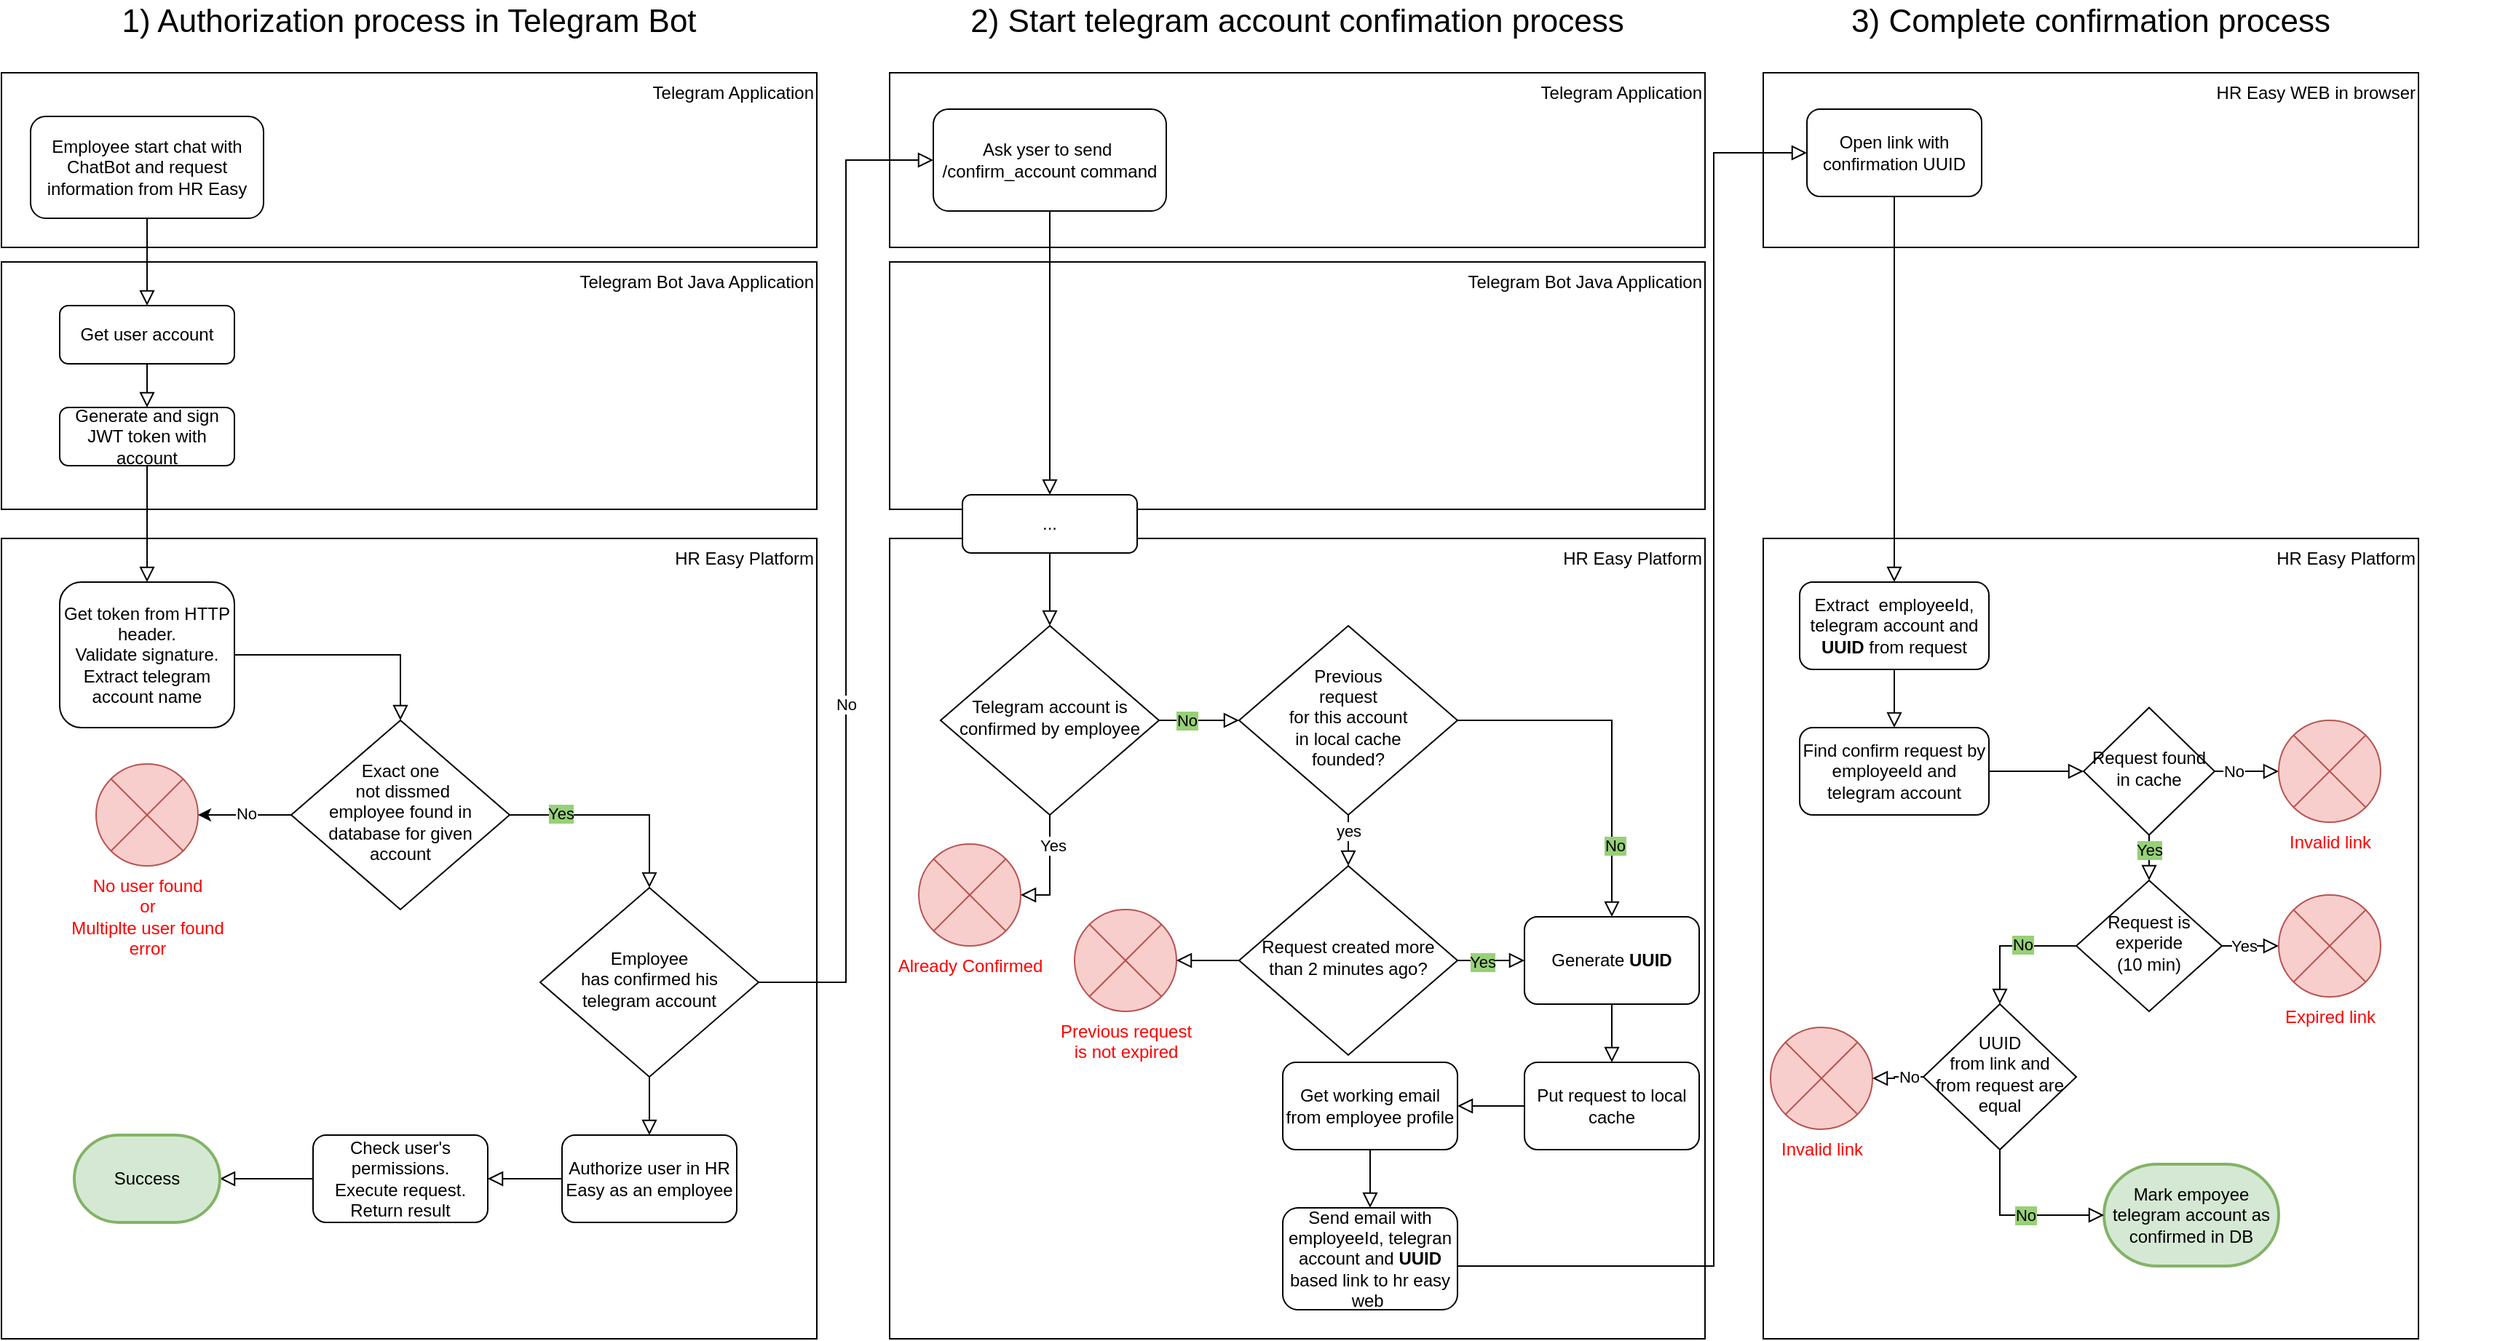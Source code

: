 <mxfile version="24.6.4" type="device">
  <diagram id="C5RBs43oDa-KdzZeNtuy" name="Page-1">
    <mxGraphModel dx="1434" dy="844" grid="1" gridSize="10" guides="1" tooltips="1" connect="1" arrows="1" fold="1" page="1" pageScale="1" pageWidth="827" pageHeight="1169" math="0" shadow="0">
      <root>
        <mxCell id="WIyWlLk6GJQsqaUBKTNV-0" />
        <mxCell id="WIyWlLk6GJQsqaUBKTNV-1" parent="WIyWlLk6GJQsqaUBKTNV-0" />
        <mxCell id="8TzWARxH1gXRL0cS0EjO-98" value="HR Easy Platform" style="rounded=0;whiteSpace=wrap;html=1;align=right;verticalAlign=top;" parent="WIyWlLk6GJQsqaUBKTNV-1" vertex="1">
          <mxGeometry x="1230" y="450" width="450" height="550" as="geometry" />
        </mxCell>
        <mxCell id="8TzWARxH1gXRL0cS0EjO-97" value="HR Easy WEB in browser" style="rounded=0;whiteSpace=wrap;html=1;align=right;verticalAlign=top;" parent="WIyWlLk6GJQsqaUBKTNV-1" vertex="1">
          <mxGeometry x="1230" y="130" width="450" height="120" as="geometry" />
        </mxCell>
        <mxCell id="8TzWARxH1gXRL0cS0EjO-41" value="HR Easy Platform" style="rounded=0;whiteSpace=wrap;html=1;align=right;verticalAlign=top;" parent="WIyWlLk6GJQsqaUBKTNV-1" vertex="1">
          <mxGeometry x="630" y="450" width="560" height="550" as="geometry" />
        </mxCell>
        <mxCell id="8TzWARxH1gXRL0cS0EjO-33" value="Telegram Application" style="rounded=0;whiteSpace=wrap;html=1;align=right;verticalAlign=top;" parent="WIyWlLk6GJQsqaUBKTNV-1" vertex="1">
          <mxGeometry x="630" y="130" width="560" height="120" as="geometry" />
        </mxCell>
        <mxCell id="8TzWARxH1gXRL0cS0EjO-35" value="Telegram Bot Java Application" style="rounded=0;whiteSpace=wrap;html=1;align=right;verticalAlign=top;" parent="WIyWlLk6GJQsqaUBKTNV-1" vertex="1">
          <mxGeometry x="630" y="260" width="560" height="170" as="geometry" />
        </mxCell>
        <mxCell id="8TzWARxH1gXRL0cS0EjO-6" value="HR Easy Platform" style="rounded=0;whiteSpace=wrap;html=1;align=right;verticalAlign=top;" parent="WIyWlLk6GJQsqaUBKTNV-1" vertex="1">
          <mxGeometry x="20" y="450" width="560" height="550" as="geometry" />
        </mxCell>
        <mxCell id="8TzWARxH1gXRL0cS0EjO-2" value="Telegram Bot Java Application" style="rounded=0;whiteSpace=wrap;html=1;align=right;verticalAlign=top;" parent="WIyWlLk6GJQsqaUBKTNV-1" vertex="1">
          <mxGeometry x="20" y="260" width="560" height="170" as="geometry" />
        </mxCell>
        <mxCell id="8TzWARxH1gXRL0cS0EjO-1" value="Telegram Application" style="rounded=0;whiteSpace=wrap;html=1;align=right;verticalAlign=top;" parent="WIyWlLk6GJQsqaUBKTNV-1" vertex="1">
          <mxGeometry x="20" y="130" width="560" height="120" as="geometry" />
        </mxCell>
        <mxCell id="WIyWlLk6GJQsqaUBKTNV-3" value="Employee start chat with ChatBot and request information from HR Easy" style="rounded=1;whiteSpace=wrap;html=1;fontSize=12;glass=0;strokeWidth=1;shadow=0;" parent="WIyWlLk6GJQsqaUBKTNV-1" vertex="1">
          <mxGeometry x="40" y="160" width="160" height="70" as="geometry" />
        </mxCell>
        <mxCell id="8TzWARxH1gXRL0cS0EjO-15" style="edgeStyle=orthogonalEdgeStyle;rounded=0;orthogonalLoop=1;jettySize=auto;html=1;entryX=0.5;entryY=0;entryDx=0;entryDy=0;shadow=0;strokeColor=default;strokeWidth=1;align=center;verticalAlign=middle;fontFamily=Helvetica;fontSize=11;fontColor=default;labelBackgroundColor=none;endArrow=block;endFill=0;endSize=8;" parent="WIyWlLk6GJQsqaUBKTNV-1" source="WIyWlLk6GJQsqaUBKTNV-6" target="8TzWARxH1gXRL0cS0EjO-12" edge="1">
          <mxGeometry relative="1" as="geometry" />
        </mxCell>
        <mxCell id="8TzWARxH1gXRL0cS0EjO-19" value="Yes" style="edgeLabel;html=1;align=center;verticalAlign=middle;resizable=0;points=[];labelBackgroundColor=#97D077;" parent="8TzWARxH1gXRL0cS0EjO-15" vertex="1" connectable="0">
          <mxGeometry x="-0.53" y="1" relative="1" as="geometry">
            <mxPoint as="offset" />
          </mxGeometry>
        </mxCell>
        <mxCell id="WIyWlLk6GJQsqaUBKTNV-6" value="Exact one&lt;br&gt;&amp;nbsp;not dissmed&lt;br&gt;employee found in database for given account" style="rhombus;whiteSpace=wrap;html=1;shadow=0;fontFamily=Helvetica;fontSize=12;align=center;strokeWidth=1;spacing=6;spacingTop=-4;" parent="WIyWlLk6GJQsqaUBKTNV-1" vertex="1">
          <mxGeometry x="219" y="575" width="150" height="130" as="geometry" />
        </mxCell>
        <mxCell id="8TzWARxH1gXRL0cS0EjO-3" value="" style="rounded=0;html=1;jettySize=auto;orthogonalLoop=1;fontSize=11;endArrow=block;endFill=0;endSize=8;strokeWidth=1;shadow=0;labelBackgroundColor=none;edgeStyle=orthogonalEdgeStyle;" parent="WIyWlLk6GJQsqaUBKTNV-1" source="WIyWlLk6GJQsqaUBKTNV-3" target="8TzWARxH1gXRL0cS0EjO-0" edge="1">
          <mxGeometry relative="1" as="geometry">
            <mxPoint x="120" y="230" as="sourcePoint" />
            <mxPoint x="120" y="460" as="targetPoint" />
          </mxGeometry>
        </mxCell>
        <mxCell id="8TzWARxH1gXRL0cS0EjO-0" value="Get user account" style="rounded=1;whiteSpace=wrap;html=1;fontSize=12;glass=0;strokeWidth=1;shadow=0;" parent="WIyWlLk6GJQsqaUBKTNV-1" vertex="1">
          <mxGeometry x="60" y="290" width="120" height="40" as="geometry" />
        </mxCell>
        <mxCell id="8TzWARxH1gXRL0cS0EjO-4" value="Generate and sign JWT token with account" style="rounded=1;whiteSpace=wrap;html=1;fontSize=12;glass=0;strokeWidth=1;shadow=0;" parent="WIyWlLk6GJQsqaUBKTNV-1" vertex="1">
          <mxGeometry x="60" y="360" width="120" height="40" as="geometry" />
        </mxCell>
        <mxCell id="8TzWARxH1gXRL0cS0EjO-5" value="" style="rounded=0;html=1;jettySize=auto;orthogonalLoop=1;fontSize=11;endArrow=block;endFill=0;endSize=8;strokeWidth=1;shadow=0;labelBackgroundColor=none;edgeStyle=orthogonalEdgeStyle;entryX=0.5;entryY=0;entryDx=0;entryDy=0;" parent="WIyWlLk6GJQsqaUBKTNV-1" source="8TzWARxH1gXRL0cS0EjO-0" target="8TzWARxH1gXRL0cS0EjO-4" edge="1">
          <mxGeometry relative="1" as="geometry" />
        </mxCell>
        <mxCell id="8TzWARxH1gXRL0cS0EjO-7" value="" style="rounded=0;html=1;jettySize=auto;orthogonalLoop=1;fontSize=11;endArrow=block;endFill=0;endSize=8;strokeWidth=1;shadow=0;labelBackgroundColor=none;edgeStyle=orthogonalEdgeStyle;exitX=0.5;exitY=1;exitDx=0;exitDy=0;" parent="WIyWlLk6GJQsqaUBKTNV-1" source="8TzWARxH1gXRL0cS0EjO-4" target="WIyWlLk6GJQsqaUBKTNV-7" edge="1">
          <mxGeometry relative="1" as="geometry">
            <mxPoint x="120" y="400" as="sourcePoint" />
            <mxPoint x="120" y="800" as="targetPoint" />
          </mxGeometry>
        </mxCell>
        <mxCell id="8TzWARxH1gXRL0cS0EjO-8" style="edgeStyle=orthogonalEdgeStyle;rounded=0;orthogonalLoop=1;jettySize=auto;html=1;entryX=0.5;entryY=0;entryDx=0;entryDy=0;shadow=0;strokeColor=default;strokeWidth=1;align=center;verticalAlign=middle;fontFamily=Helvetica;fontSize=11;fontColor=default;labelBackgroundColor=none;endArrow=block;endFill=0;endSize=8;" parent="WIyWlLk6GJQsqaUBKTNV-1" source="WIyWlLk6GJQsqaUBKTNV-7" target="WIyWlLk6GJQsqaUBKTNV-6" edge="1">
          <mxGeometry relative="1" as="geometry" />
        </mxCell>
        <mxCell id="WIyWlLk6GJQsqaUBKTNV-7" value="Get token from HTTP header.&lt;br&gt;Validate signature.&lt;br&gt;Extract telegram account name" style="rounded=1;whiteSpace=wrap;html=1;fontSize=12;glass=0;strokeWidth=1;shadow=0;" parent="WIyWlLk6GJQsqaUBKTNV-1" vertex="1">
          <mxGeometry x="60" y="480" width="120" height="100" as="geometry" />
        </mxCell>
        <mxCell id="8TzWARxH1gXRL0cS0EjO-10" value="No user found&lt;br&gt;or&lt;br&gt;Multiplte user found&lt;br&gt;error" style="verticalLabelPosition=bottom;verticalAlign=top;html=1;shape=mxgraph.flowchart.or;fillColor=#f8cecc;strokeColor=#b85450;fontColor=#FF0000;" parent="WIyWlLk6GJQsqaUBKTNV-1" vertex="1">
          <mxGeometry x="85" y="605" width="70" height="70" as="geometry" />
        </mxCell>
        <mxCell id="8TzWARxH1gXRL0cS0EjO-26" style="edgeStyle=orthogonalEdgeStyle;rounded=0;orthogonalLoop=1;jettySize=auto;html=1;shadow=0;strokeColor=default;strokeWidth=1;align=center;verticalAlign=middle;fontFamily=Helvetica;fontSize=11;fontColor=default;labelBackgroundColor=none;endArrow=block;endFill=0;endSize=8;" parent="WIyWlLk6GJQsqaUBKTNV-1" source="8TzWARxH1gXRL0cS0EjO-12" target="8TzWARxH1gXRL0cS0EjO-25" edge="1">
          <mxGeometry relative="1" as="geometry" />
        </mxCell>
        <mxCell id="8TzWARxH1gXRL0cS0EjO-12" value="Employee &lt;br&gt;has confirmed his telegram account" style="rhombus;whiteSpace=wrap;html=1;shadow=0;fontFamily=Helvetica;fontSize=12;align=center;strokeWidth=1;spacing=6;spacingTop=-4;" parent="WIyWlLk6GJQsqaUBKTNV-1" vertex="1">
          <mxGeometry x="390" y="690" width="150" height="130" as="geometry" />
        </mxCell>
        <mxCell id="8TzWARxH1gXRL0cS0EjO-18" style="edgeStyle=orthogonalEdgeStyle;rounded=0;orthogonalLoop=1;jettySize=auto;html=1;shadow=0;strokeColor=default;strokeWidth=1;align=center;verticalAlign=middle;fontFamily=Helvetica;fontSize=11;fontColor=default;labelBackgroundColor=none;endArrow=block;endFill=0;endSize=8;entryX=0;entryY=0.5;entryDx=0;entryDy=0;" parent="WIyWlLk6GJQsqaUBKTNV-1" source="8TzWARxH1gXRL0cS0EjO-12" target="8TzWARxH1gXRL0cS0EjO-34" edge="1">
          <mxGeometry relative="1" as="geometry">
            <mxPoint x="690" y="520" as="targetPoint" />
          </mxGeometry>
        </mxCell>
        <mxCell id="8TzWARxH1gXRL0cS0EjO-24" value="No" style="edgeLabel;html=1;align=center;verticalAlign=middle;resizable=0;points=[];" parent="8TzWARxH1gXRL0cS0EjO-18" vertex="1" connectable="0">
          <mxGeometry x="-0.267" relative="1" as="geometry">
            <mxPoint as="offset" />
          </mxGeometry>
        </mxCell>
        <mxCell id="8TzWARxH1gXRL0cS0EjO-22" style="edgeStyle=orthogonalEdgeStyle;rounded=0;orthogonalLoop=1;jettySize=auto;html=1;entryX=1;entryY=0.5;entryDx=0;entryDy=0;entryPerimeter=0;" parent="WIyWlLk6GJQsqaUBKTNV-1" source="WIyWlLk6GJQsqaUBKTNV-6" target="8TzWARxH1gXRL0cS0EjO-10" edge="1">
          <mxGeometry relative="1" as="geometry" />
        </mxCell>
        <mxCell id="8TzWARxH1gXRL0cS0EjO-23" value="No" style="edgeLabel;html=1;align=center;verticalAlign=middle;resizable=0;points=[];" parent="8TzWARxH1gXRL0cS0EjO-22" vertex="1" connectable="0">
          <mxGeometry x="-0.009" y="-1" relative="1" as="geometry">
            <mxPoint as="offset" />
          </mxGeometry>
        </mxCell>
        <mxCell id="8TzWARxH1gXRL0cS0EjO-28" style="edgeStyle=orthogonalEdgeStyle;rounded=0;orthogonalLoop=1;jettySize=auto;html=1;entryX=1;entryY=0.5;entryDx=0;entryDy=0;shadow=0;strokeColor=default;strokeWidth=1;align=center;verticalAlign=middle;fontFamily=Helvetica;fontSize=11;fontColor=default;labelBackgroundColor=none;endArrow=block;endFill=0;endSize=8;" parent="WIyWlLk6GJQsqaUBKTNV-1" source="8TzWARxH1gXRL0cS0EjO-25" target="8TzWARxH1gXRL0cS0EjO-27" edge="1">
          <mxGeometry relative="1" as="geometry" />
        </mxCell>
        <mxCell id="8TzWARxH1gXRL0cS0EjO-25" value="Authorize user in HR Easy as an employee" style="rounded=1;whiteSpace=wrap;html=1;" parent="WIyWlLk6GJQsqaUBKTNV-1" vertex="1">
          <mxGeometry x="405" y="860" width="120" height="60" as="geometry" />
        </mxCell>
        <mxCell id="8TzWARxH1gXRL0cS0EjO-30" style="edgeStyle=orthogonalEdgeStyle;rounded=0;orthogonalLoop=1;jettySize=auto;html=1;shadow=0;strokeColor=default;strokeWidth=1;align=center;verticalAlign=middle;fontFamily=Helvetica;fontSize=11;fontColor=default;labelBackgroundColor=none;endArrow=block;endFill=0;endSize=8;" parent="WIyWlLk6GJQsqaUBKTNV-1" source="8TzWARxH1gXRL0cS0EjO-27" target="8TzWARxH1gXRL0cS0EjO-29" edge="1">
          <mxGeometry relative="1" as="geometry" />
        </mxCell>
        <mxCell id="8TzWARxH1gXRL0cS0EjO-27" value="Check user&#39;s permissions.&lt;br&gt;Execute request.&lt;br&gt;Return result" style="rounded=1;whiteSpace=wrap;html=1;" parent="WIyWlLk6GJQsqaUBKTNV-1" vertex="1">
          <mxGeometry x="234" y="860" width="120" height="60" as="geometry" />
        </mxCell>
        <mxCell id="8TzWARxH1gXRL0cS0EjO-29" value="Success" style="strokeWidth=2;html=1;shape=mxgraph.flowchart.terminator;whiteSpace=wrap;fillColor=#d5e8d4;strokeColor=#82b366;" parent="WIyWlLk6GJQsqaUBKTNV-1" vertex="1">
          <mxGeometry x="70" y="860" width="100" height="60" as="geometry" />
        </mxCell>
        <mxCell id="8TzWARxH1gXRL0cS0EjO-31" value="1) Authorization process in Telegram Bot" style="text;html=1;align=center;verticalAlign=middle;whiteSpace=wrap;rounded=0;fontStyle=0;fontSize=22;" parent="WIyWlLk6GJQsqaUBKTNV-1" vertex="1">
          <mxGeometry x="20" y="80" width="560" height="30" as="geometry" />
        </mxCell>
        <mxCell id="8TzWARxH1gXRL0cS0EjO-32" value="2) Start telegram account confimation process" style="text;html=1;align=center;verticalAlign=middle;whiteSpace=wrap;rounded=0;fontStyle=0;fontSize=22;" parent="WIyWlLk6GJQsqaUBKTNV-1" vertex="1">
          <mxGeometry x="630" y="80" width="560" height="30" as="geometry" />
        </mxCell>
        <mxCell id="8TzWARxH1gXRL0cS0EjO-39" style="edgeStyle=orthogonalEdgeStyle;rounded=0;orthogonalLoop=1;jettySize=auto;html=1;shadow=0;strokeColor=default;strokeWidth=1;align=center;verticalAlign=middle;fontFamily=Helvetica;fontSize=11;fontColor=default;labelBackgroundColor=none;endArrow=block;endFill=0;endSize=8;" parent="WIyWlLk6GJQsqaUBKTNV-1" source="8TzWARxH1gXRL0cS0EjO-34" target="8TzWARxH1gXRL0cS0EjO-67" edge="1">
          <mxGeometry relative="1" as="geometry">
            <mxPoint x="740" y="280" as="targetPoint" />
          </mxGeometry>
        </mxCell>
        <mxCell id="8TzWARxH1gXRL0cS0EjO-34" value="Ask yser to send&amp;nbsp;&lt;br&gt;/confirm_account command" style="rounded=1;whiteSpace=wrap;html=1;fontSize=12;glass=0;strokeWidth=1;shadow=0;" parent="WIyWlLk6GJQsqaUBKTNV-1" vertex="1">
          <mxGeometry x="660" y="155" width="160" height="70" as="geometry" />
        </mxCell>
        <mxCell id="8TzWARxH1gXRL0cS0EjO-55" style="edgeStyle=orthogonalEdgeStyle;rounded=0;orthogonalLoop=1;jettySize=auto;html=1;shadow=0;strokeColor=default;strokeWidth=1;align=center;verticalAlign=middle;fontFamily=Helvetica;fontSize=11;fontColor=default;labelBackgroundColor=none;endArrow=block;endFill=0;endSize=8;" parent="WIyWlLk6GJQsqaUBKTNV-1" source="8TzWARxH1gXRL0cS0EjO-56" edge="1">
          <mxGeometry relative="1" as="geometry">
            <mxPoint x="870" y="575" as="targetPoint" />
          </mxGeometry>
        </mxCell>
        <mxCell id="8TzWARxH1gXRL0cS0EjO-65" value="No" style="edgeLabel;html=1;align=center;verticalAlign=middle;resizable=0;points=[];labelBackgroundColor=#97D077;" parent="8TzWARxH1gXRL0cS0EjO-55" vertex="1" connectable="0">
          <mxGeometry x="-0.314" relative="1" as="geometry">
            <mxPoint as="offset" />
          </mxGeometry>
        </mxCell>
        <mxCell id="8TzWARxH1gXRL0cS0EjO-56" value="Telegram account is confirmed by employee" style="rhombus;whiteSpace=wrap;html=1;shadow=0;fontFamily=Helvetica;fontSize=12;align=center;strokeWidth=1;spacing=6;spacingTop=-4;" parent="WIyWlLk6GJQsqaUBKTNV-1" vertex="1">
          <mxGeometry x="665" y="510" width="150" height="130" as="geometry" />
        </mxCell>
        <mxCell id="8TzWARxH1gXRL0cS0EjO-92" style="edgeStyle=orthogonalEdgeStyle;shape=connector;rounded=0;orthogonalLoop=1;jettySize=auto;html=1;entryX=0.5;entryY=0;entryDx=0;entryDy=0;shadow=0;strokeColor=default;strokeWidth=1;align=center;verticalAlign=middle;fontFamily=Helvetica;fontSize=11;fontColor=default;labelBackgroundColor=none;endArrow=block;endFill=0;endSize=8;" parent="WIyWlLk6GJQsqaUBKTNV-1" source="8TzWARxH1gXRL0cS0EjO-62" target="8TzWARxH1gXRL0cS0EjO-91" edge="1">
          <mxGeometry relative="1" as="geometry" />
        </mxCell>
        <mxCell id="8TzWARxH1gXRL0cS0EjO-62" value="Generate &lt;b&gt;UUID&lt;/b&gt;" style="rounded=1;whiteSpace=wrap;html=1;" parent="WIyWlLk6GJQsqaUBKTNV-1" vertex="1">
          <mxGeometry x="1066" y="710" width="120" height="60" as="geometry" />
        </mxCell>
        <mxCell id="8TzWARxH1gXRL0cS0EjO-68" style="edgeStyle=orthogonalEdgeStyle;rounded=0;orthogonalLoop=1;jettySize=auto;html=1;shadow=0;strokeColor=default;strokeWidth=1;align=center;verticalAlign=middle;fontFamily=Helvetica;fontSize=11;fontColor=default;labelBackgroundColor=none;endArrow=block;endFill=0;endSize=8;" parent="WIyWlLk6GJQsqaUBKTNV-1" source="8TzWARxH1gXRL0cS0EjO-67" target="8TzWARxH1gXRL0cS0EjO-56" edge="1">
          <mxGeometry relative="1" as="geometry" />
        </mxCell>
        <mxCell id="8TzWARxH1gXRL0cS0EjO-67" value="..." style="rounded=1;whiteSpace=wrap;html=1;fontSize=12;glass=0;strokeWidth=1;shadow=0;" parent="WIyWlLk6GJQsqaUBKTNV-1" vertex="1">
          <mxGeometry x="680" y="420" width="120" height="40" as="geometry" />
        </mxCell>
        <mxCell id="8TzWARxH1gXRL0cS0EjO-70" value="Already Confirmed" style="verticalLabelPosition=bottom;verticalAlign=top;html=1;shape=mxgraph.flowchart.or;fillColor=#f8cecc;strokeColor=#b85450;fontColor=#FF0000;" parent="WIyWlLk6GJQsqaUBKTNV-1" vertex="1">
          <mxGeometry x="650" y="660" width="70" height="70" as="geometry" />
        </mxCell>
        <mxCell id="8TzWARxH1gXRL0cS0EjO-71" style="edgeStyle=orthogonalEdgeStyle;rounded=0;orthogonalLoop=1;jettySize=auto;html=1;entryX=1;entryY=0.5;entryDx=0;entryDy=0;entryPerimeter=0;shadow=0;strokeColor=default;strokeWidth=1;align=center;verticalAlign=middle;fontFamily=Helvetica;fontSize=11;fontColor=default;labelBackgroundColor=none;endArrow=block;endFill=0;endSize=8;" parent="WIyWlLk6GJQsqaUBKTNV-1" source="8TzWARxH1gXRL0cS0EjO-56" target="8TzWARxH1gXRL0cS0EjO-70" edge="1">
          <mxGeometry relative="1" as="geometry" />
        </mxCell>
        <mxCell id="8TzWARxH1gXRL0cS0EjO-72" value="Yes" style="edgeLabel;html=1;align=center;verticalAlign=middle;resizable=0;points=[];rounded=0;shadow=0;strokeColor=default;strokeWidth=1;fontFamily=Helvetica;fontSize=11;fontColor=default;labelBackgroundColor=default;" parent="8TzWARxH1gXRL0cS0EjO-71" vertex="1" connectable="0">
          <mxGeometry x="-0.458" y="2" relative="1" as="geometry">
            <mxPoint as="offset" />
          </mxGeometry>
        </mxCell>
        <mxCell id="8TzWARxH1gXRL0cS0EjO-78" style="edgeStyle=orthogonalEdgeStyle;rounded=0;orthogonalLoop=1;jettySize=auto;html=1;entryX=0.5;entryY=0;entryDx=0;entryDy=0;shadow=0;strokeColor=default;strokeWidth=1;align=center;verticalAlign=middle;fontFamily=Helvetica;fontSize=11;fontColor=default;labelBackgroundColor=none;endArrow=block;endFill=0;endSize=8;" parent="WIyWlLk6GJQsqaUBKTNV-1" source="8TzWARxH1gXRL0cS0EjO-74" target="8TzWARxH1gXRL0cS0EjO-77" edge="1">
          <mxGeometry relative="1" as="geometry" />
        </mxCell>
        <mxCell id="8TzWARxH1gXRL0cS0EjO-82" value="yes" style="edgeLabel;html=1;align=center;verticalAlign=middle;resizable=0;points=[];fontFamily=Helvetica;fontSize=11;fontColor=default;labelBackgroundColor=default;" parent="8TzWARxH1gXRL0cS0EjO-78" vertex="1" connectable="0">
          <mxGeometry x="-0.226" y="2" relative="1" as="geometry">
            <mxPoint x="-2" y="-7" as="offset" />
          </mxGeometry>
        </mxCell>
        <mxCell id="8TzWARxH1gXRL0cS0EjO-83" style="edgeStyle=orthogonalEdgeStyle;shape=connector;rounded=0;orthogonalLoop=1;jettySize=auto;html=1;shadow=0;strokeColor=default;strokeWidth=1;align=center;verticalAlign=middle;fontFamily=Helvetica;fontSize=11;fontColor=default;labelBackgroundColor=none;endArrow=block;endFill=0;endSize=8;" parent="WIyWlLk6GJQsqaUBKTNV-1" source="8TzWARxH1gXRL0cS0EjO-74" target="8TzWARxH1gXRL0cS0EjO-62" edge="1">
          <mxGeometry relative="1" as="geometry" />
        </mxCell>
        <mxCell id="8TzWARxH1gXRL0cS0EjO-84" value="No" style="edgeLabel;html=1;align=center;verticalAlign=middle;resizable=0;points=[];fontFamily=Helvetica;fontSize=11;fontColor=default;labelBackgroundColor=#97D077;" parent="8TzWARxH1gXRL0cS0EjO-83" vertex="1" connectable="0">
          <mxGeometry x="0.595" y="2" relative="1" as="geometry">
            <mxPoint as="offset" />
          </mxGeometry>
        </mxCell>
        <mxCell id="8TzWARxH1gXRL0cS0EjO-74" value="Previous &lt;br&gt;request &lt;br&gt;for this account&lt;br&gt;in local cache &lt;br&gt;founded?" style="rhombus;whiteSpace=wrap;html=1;shadow=0;fontFamily=Helvetica;fontSize=12;align=center;strokeWidth=1;spacing=6;spacingTop=-4;" parent="WIyWlLk6GJQsqaUBKTNV-1" vertex="1">
          <mxGeometry x="870" y="510" width="150" height="130" as="geometry" />
        </mxCell>
        <mxCell id="8TzWARxH1gXRL0cS0EjO-85" style="edgeStyle=orthogonalEdgeStyle;shape=connector;rounded=0;orthogonalLoop=1;jettySize=auto;html=1;entryX=0;entryY=0.5;entryDx=0;entryDy=0;shadow=0;strokeColor=default;strokeWidth=1;align=center;verticalAlign=middle;fontFamily=Helvetica;fontSize=11;fontColor=default;labelBackgroundColor=none;endArrow=block;endFill=0;endSize=8;" parent="WIyWlLk6GJQsqaUBKTNV-1" source="8TzWARxH1gXRL0cS0EjO-77" target="8TzWARxH1gXRL0cS0EjO-62" edge="1">
          <mxGeometry relative="1" as="geometry" />
        </mxCell>
        <mxCell id="8TzWARxH1gXRL0cS0EjO-87" value="Yes" style="edgeLabel;html=1;align=center;verticalAlign=middle;resizable=0;points=[];fontFamily=Helvetica;fontSize=11;fontColor=default;labelBackgroundColor=#97D077;" parent="8TzWARxH1gXRL0cS0EjO-85" vertex="1" connectable="0">
          <mxGeometry x="-0.269" y="-1" relative="1" as="geometry">
            <mxPoint as="offset" />
          </mxGeometry>
        </mxCell>
        <mxCell id="8TzWARxH1gXRL0cS0EjO-77" value="Request created more than 2 minutes ago?" style="rhombus;whiteSpace=wrap;html=1;shadow=0;fontFamily=Helvetica;fontSize=12;align=center;strokeWidth=1;spacing=6;spacingTop=-4;" parent="WIyWlLk6GJQsqaUBKTNV-1" vertex="1">
          <mxGeometry x="870" y="675" width="150" height="130" as="geometry" />
        </mxCell>
        <mxCell id="8TzWARxH1gXRL0cS0EjO-80" value="Previous request &lt;br&gt;is not expired" style="verticalLabelPosition=bottom;verticalAlign=top;html=1;shape=mxgraph.flowchart.or;fillColor=#f8cecc;strokeColor=#b85450;fontColor=#FF0000;" parent="WIyWlLk6GJQsqaUBKTNV-1" vertex="1">
          <mxGeometry x="757" y="705" width="70" height="70" as="geometry" />
        </mxCell>
        <mxCell id="8TzWARxH1gXRL0cS0EjO-81" style="edgeStyle=orthogonalEdgeStyle;shape=connector;rounded=0;orthogonalLoop=1;jettySize=auto;html=1;entryX=1;entryY=0.5;entryDx=0;entryDy=0;entryPerimeter=0;shadow=0;strokeColor=default;strokeWidth=1;align=center;verticalAlign=middle;fontFamily=Helvetica;fontSize=11;fontColor=default;labelBackgroundColor=none;endArrow=block;endFill=0;endSize=8;" parent="WIyWlLk6GJQsqaUBKTNV-1" source="8TzWARxH1gXRL0cS0EjO-77" target="8TzWARxH1gXRL0cS0EjO-80" edge="1">
          <mxGeometry relative="1" as="geometry" />
        </mxCell>
        <mxCell id="8TzWARxH1gXRL0cS0EjO-94" style="edgeStyle=orthogonalEdgeStyle;shape=connector;rounded=0;orthogonalLoop=1;jettySize=auto;html=1;shadow=0;strokeColor=default;strokeWidth=1;align=center;verticalAlign=middle;fontFamily=Helvetica;fontSize=11;fontColor=default;labelBackgroundColor=none;endArrow=block;endFill=0;endSize=8;" parent="WIyWlLk6GJQsqaUBKTNV-1" source="8TzWARxH1gXRL0cS0EjO-91" target="8TzWARxH1gXRL0cS0EjO-93" edge="1">
          <mxGeometry relative="1" as="geometry" />
        </mxCell>
        <mxCell id="8TzWARxH1gXRL0cS0EjO-91" value="Put request to local cache" style="rounded=1;whiteSpace=wrap;html=1;" parent="WIyWlLk6GJQsqaUBKTNV-1" vertex="1">
          <mxGeometry x="1066" y="810" width="120" height="60" as="geometry" />
        </mxCell>
        <mxCell id="8TzWARxH1gXRL0cS0EjO-96" style="edgeStyle=orthogonalEdgeStyle;shape=connector;rounded=0;orthogonalLoop=1;jettySize=auto;html=1;shadow=0;strokeColor=default;strokeWidth=1;align=center;verticalAlign=middle;fontFamily=Helvetica;fontSize=11;fontColor=default;labelBackgroundColor=none;endArrow=block;endFill=0;endSize=8;" parent="WIyWlLk6GJQsqaUBKTNV-1" source="8TzWARxH1gXRL0cS0EjO-93" target="8TzWARxH1gXRL0cS0EjO-95" edge="1">
          <mxGeometry relative="1" as="geometry" />
        </mxCell>
        <mxCell id="8TzWARxH1gXRL0cS0EjO-93" value="Get working email from employee profile" style="rounded=1;whiteSpace=wrap;html=1;" parent="WIyWlLk6GJQsqaUBKTNV-1" vertex="1">
          <mxGeometry x="900" y="810" width="120" height="60" as="geometry" />
        </mxCell>
        <mxCell id="8TzWARxH1gXRL0cS0EjO-100" style="edgeStyle=orthogonalEdgeStyle;shape=connector;rounded=0;orthogonalLoop=1;jettySize=auto;html=1;entryX=0;entryY=0.5;entryDx=0;entryDy=0;shadow=0;strokeColor=default;strokeWidth=1;align=center;verticalAlign=middle;fontFamily=Helvetica;fontSize=11;fontColor=default;labelBackgroundColor=none;endArrow=block;endFill=0;endSize=8;" parent="WIyWlLk6GJQsqaUBKTNV-1" source="8TzWARxH1gXRL0cS0EjO-95" target="8TzWARxH1gXRL0cS0EjO-99" edge="1">
          <mxGeometry relative="1" as="geometry">
            <Array as="points">
              <mxPoint x="1196" y="950" />
              <mxPoint x="1196" y="185" />
            </Array>
          </mxGeometry>
        </mxCell>
        <mxCell id="8TzWARxH1gXRL0cS0EjO-95" value="Send email with employeeId, telegran account and &lt;b&gt;UUID &lt;/b&gt;based link to hr easy web&amp;nbsp;" style="rounded=1;whiteSpace=wrap;html=1;" parent="WIyWlLk6GJQsqaUBKTNV-1" vertex="1">
          <mxGeometry x="900" y="910" width="120" height="70" as="geometry" />
        </mxCell>
        <mxCell id="8TzWARxH1gXRL0cS0EjO-104" style="edgeStyle=orthogonalEdgeStyle;shape=connector;rounded=0;orthogonalLoop=1;jettySize=auto;html=1;shadow=0;strokeColor=default;strokeWidth=1;align=center;verticalAlign=middle;fontFamily=Helvetica;fontSize=11;fontColor=default;labelBackgroundColor=none;endArrow=block;endFill=0;endSize=8;" parent="WIyWlLk6GJQsqaUBKTNV-1" source="8TzWARxH1gXRL0cS0EjO-99" target="8TzWARxH1gXRL0cS0EjO-101" edge="1">
          <mxGeometry relative="1" as="geometry" />
        </mxCell>
        <mxCell id="8TzWARxH1gXRL0cS0EjO-99" value="Open link with confirmation UUID" style="rounded=1;whiteSpace=wrap;html=1;" parent="WIyWlLk6GJQsqaUBKTNV-1" vertex="1">
          <mxGeometry x="1260" y="155" width="120" height="60" as="geometry" />
        </mxCell>
        <mxCell id="8TzWARxH1gXRL0cS0EjO-106" style="edgeStyle=orthogonalEdgeStyle;shape=connector;rounded=0;orthogonalLoop=1;jettySize=auto;html=1;shadow=0;strokeColor=default;strokeWidth=1;align=center;verticalAlign=middle;fontFamily=Helvetica;fontSize=11;fontColor=default;labelBackgroundColor=none;endArrow=block;endFill=0;endSize=8;" parent="WIyWlLk6GJQsqaUBKTNV-1" source="8TzWARxH1gXRL0cS0EjO-101" target="8TzWARxH1gXRL0cS0EjO-103" edge="1">
          <mxGeometry relative="1" as="geometry" />
        </mxCell>
        <mxCell id="8TzWARxH1gXRL0cS0EjO-101" value="Extract&amp;nbsp; employeeId, telegram account and &lt;b&gt;UUID&lt;/b&gt; from request" style="rounded=1;whiteSpace=wrap;html=1;fontSize=12;glass=0;strokeWidth=1;shadow=0;" parent="WIyWlLk6GJQsqaUBKTNV-1" vertex="1">
          <mxGeometry x="1255" y="480" width="130" height="60" as="geometry" />
        </mxCell>
        <mxCell id="8TzWARxH1gXRL0cS0EjO-109" style="edgeStyle=orthogonalEdgeStyle;shape=connector;rounded=0;orthogonalLoop=1;jettySize=auto;html=1;entryX=0;entryY=0.5;entryDx=0;entryDy=0;shadow=0;strokeColor=default;strokeWidth=1;align=center;verticalAlign=middle;fontFamily=Helvetica;fontSize=11;fontColor=default;labelBackgroundColor=none;endArrow=block;endFill=0;endSize=8;" parent="WIyWlLk6GJQsqaUBKTNV-1" source="8TzWARxH1gXRL0cS0EjO-103" target="8TzWARxH1gXRL0cS0EjO-108" edge="1">
          <mxGeometry relative="1" as="geometry" />
        </mxCell>
        <mxCell id="8TzWARxH1gXRL0cS0EjO-103" value="Find confirm request by employeeId and telegram account" style="rounded=1;whiteSpace=wrap;html=1;fontSize=12;glass=0;strokeWidth=1;shadow=0;" parent="WIyWlLk6GJQsqaUBKTNV-1" vertex="1">
          <mxGeometry x="1255" y="580" width="130" height="60" as="geometry" />
        </mxCell>
        <mxCell id="8TzWARxH1gXRL0cS0EjO-107" value="3) Complete confirmation process" style="text;html=1;align=center;verticalAlign=middle;whiteSpace=wrap;rounded=0;fontStyle=0;fontSize=22;" parent="WIyWlLk6GJQsqaUBKTNV-1" vertex="1">
          <mxGeometry x="1175" y="80" width="560" height="30" as="geometry" />
        </mxCell>
        <mxCell id="8TzWARxH1gXRL0cS0EjO-114" style="edgeStyle=orthogonalEdgeStyle;shape=connector;rounded=0;orthogonalLoop=1;jettySize=auto;html=1;shadow=0;strokeColor=default;strokeWidth=1;align=center;verticalAlign=middle;fontFamily=Helvetica;fontSize=11;fontColor=default;labelBackgroundColor=none;endArrow=block;endFill=0;endSize=8;" parent="WIyWlLk6GJQsqaUBKTNV-1" source="8TzWARxH1gXRL0cS0EjO-108" target="8TzWARxH1gXRL0cS0EjO-110" edge="1">
          <mxGeometry relative="1" as="geometry" />
        </mxCell>
        <mxCell id="8TzWARxH1gXRL0cS0EjO-115" value="No" style="edgeLabel;html=1;align=center;verticalAlign=middle;resizable=0;points=[];fontFamily=Helvetica;fontSize=11;fontColor=default;labelBackgroundColor=default;" parent="8TzWARxH1gXRL0cS0EjO-114" vertex="1" connectable="0">
          <mxGeometry x="0.142" y="2" relative="1" as="geometry">
            <mxPoint x="-12" y="2" as="offset" />
          </mxGeometry>
        </mxCell>
        <mxCell id="8TzWARxH1gXRL0cS0EjO-117" style="edgeStyle=orthogonalEdgeStyle;shape=connector;rounded=0;orthogonalLoop=1;jettySize=auto;html=1;entryX=0.5;entryY=0;entryDx=0;entryDy=0;shadow=0;strokeColor=default;strokeWidth=1;align=center;verticalAlign=middle;fontFamily=Helvetica;fontSize=11;fontColor=default;labelBackgroundColor=none;endArrow=block;endFill=0;endSize=8;" parent="WIyWlLk6GJQsqaUBKTNV-1" source="8TzWARxH1gXRL0cS0EjO-108" target="8TzWARxH1gXRL0cS0EjO-116" edge="1">
          <mxGeometry relative="1" as="geometry" />
        </mxCell>
        <mxCell id="8TzWARxH1gXRL0cS0EjO-118" value="Yes" style="edgeLabel;html=1;align=center;verticalAlign=middle;resizable=0;points=[];fontFamily=Helvetica;fontSize=11;fontColor=default;labelBackgroundColor=#97D077;" parent="8TzWARxH1gXRL0cS0EjO-117" vertex="1" connectable="0">
          <mxGeometry x="-0.592" relative="1" as="geometry">
            <mxPoint as="offset" />
          </mxGeometry>
        </mxCell>
        <mxCell id="8TzWARxH1gXRL0cS0EjO-108" value="Request found&lt;br&gt;in cache" style="rhombus;whiteSpace=wrap;html=1;shadow=0;fontFamily=Helvetica;fontSize=12;align=center;strokeWidth=1;spacing=6;spacingTop=-4;" parent="WIyWlLk6GJQsqaUBKTNV-1" vertex="1">
          <mxGeometry x="1450" y="566.25" width="90" height="87.5" as="geometry" />
        </mxCell>
        <mxCell id="8TzWARxH1gXRL0cS0EjO-110" value="Invalid link" style="verticalLabelPosition=bottom;verticalAlign=top;html=1;shape=mxgraph.flowchart.or;fillColor=#f8cecc;strokeColor=#b85450;fontColor=#FF0000;" parent="WIyWlLk6GJQsqaUBKTNV-1" vertex="1">
          <mxGeometry x="1584" y="575" width="70" height="70" as="geometry" />
        </mxCell>
        <mxCell id="8TzWARxH1gXRL0cS0EjO-120" style="edgeStyle=orthogonalEdgeStyle;shape=connector;rounded=0;orthogonalLoop=1;jettySize=auto;html=1;shadow=0;strokeColor=default;strokeWidth=1;align=center;verticalAlign=middle;fontFamily=Helvetica;fontSize=11;fontColor=default;labelBackgroundColor=none;endArrow=block;endFill=0;endSize=8;" parent="WIyWlLk6GJQsqaUBKTNV-1" source="8TzWARxH1gXRL0cS0EjO-116" target="8TzWARxH1gXRL0cS0EjO-119" edge="1">
          <mxGeometry relative="1" as="geometry" />
        </mxCell>
        <mxCell id="8TzWARxH1gXRL0cS0EjO-121" value="Yes" style="edgeLabel;html=1;align=center;verticalAlign=middle;resizable=0;points=[];fontFamily=Helvetica;fontSize=11;fontColor=default;labelBackgroundColor=default;" parent="8TzWARxH1gXRL0cS0EjO-120" vertex="1" connectable="0">
          <mxGeometry x="-0.19" y="1" relative="1" as="geometry">
            <mxPoint x="-2" y="1" as="offset" />
          </mxGeometry>
        </mxCell>
        <mxCell id="8TzWARxH1gXRL0cS0EjO-124" style="edgeStyle=orthogonalEdgeStyle;shape=connector;rounded=0;orthogonalLoop=1;jettySize=auto;html=1;shadow=0;strokeColor=default;strokeWidth=1;align=center;verticalAlign=middle;fontFamily=Helvetica;fontSize=11;fontColor=default;labelBackgroundColor=none;endArrow=block;endFill=0;endSize=8;exitX=0;exitY=0.5;exitDx=0;exitDy=0;" parent="WIyWlLk6GJQsqaUBKTNV-1" source="8TzWARxH1gXRL0cS0EjO-116" target="8TzWARxH1gXRL0cS0EjO-123" edge="1">
          <mxGeometry relative="1" as="geometry">
            <mxPoint x="1465" y="800" as="targetPoint" />
          </mxGeometry>
        </mxCell>
        <mxCell id="8TzWARxH1gXRL0cS0EjO-125" value="No" style="edgeLabel;html=1;align=center;verticalAlign=middle;resizable=0;points=[];fontFamily=Helvetica;fontSize=11;fontColor=default;labelBackgroundColor=#97D077;" parent="8TzWARxH1gXRL0cS0EjO-124" vertex="1" connectable="0">
          <mxGeometry x="-0.205" y="-1" relative="1" as="geometry">
            <mxPoint as="offset" />
          </mxGeometry>
        </mxCell>
        <mxCell id="8TzWARxH1gXRL0cS0EjO-116" value="Request is experide&lt;br&gt;(10 min)" style="rhombus;whiteSpace=wrap;html=1;shadow=0;fontFamily=Helvetica;fontSize=12;align=center;strokeWidth=1;spacing=6;spacingTop=-4;" parent="WIyWlLk6GJQsqaUBKTNV-1" vertex="1">
          <mxGeometry x="1445" y="685" width="100" height="90" as="geometry" />
        </mxCell>
        <mxCell id="8TzWARxH1gXRL0cS0EjO-119" value="Expired link" style="verticalLabelPosition=bottom;verticalAlign=top;html=1;shape=mxgraph.flowchart.or;fillColor=#f8cecc;strokeColor=#b85450;fontColor=#FF0000;" parent="WIyWlLk6GJQsqaUBKTNV-1" vertex="1">
          <mxGeometry x="1584" y="695" width="70" height="70" as="geometry" />
        </mxCell>
        <mxCell id="8TzWARxH1gXRL0cS0EjO-123" value="UUID&lt;br&gt;from link and from request are equal" style="rhombus;whiteSpace=wrap;html=1;shadow=0;fontFamily=Helvetica;fontSize=12;align=center;strokeWidth=1;spacing=6;spacingTop=-4;" parent="WIyWlLk6GJQsqaUBKTNV-1" vertex="1">
          <mxGeometry x="1340" y="770" width="105" height="100" as="geometry" />
        </mxCell>
        <mxCell id="8TzWARxH1gXRL0cS0EjO-127" value="Invalid link" style="verticalLabelPosition=bottom;verticalAlign=top;html=1;shape=mxgraph.flowchart.or;fillColor=#f8cecc;strokeColor=#b85450;fontColor=#FF0000;" parent="WIyWlLk6GJQsqaUBKTNV-1" vertex="1">
          <mxGeometry x="1235" y="786" width="70" height="70" as="geometry" />
        </mxCell>
        <mxCell id="8TzWARxH1gXRL0cS0EjO-135" style="edgeStyle=orthogonalEdgeStyle;shape=connector;rounded=0;orthogonalLoop=1;jettySize=auto;html=1;entryX=1;entryY=0.5;entryDx=0;entryDy=0;entryPerimeter=0;shadow=0;strokeColor=default;strokeWidth=1;align=center;verticalAlign=middle;fontFamily=Helvetica;fontSize=11;fontColor=default;labelBackgroundColor=none;endArrow=block;endFill=0;endSize=8;" parent="WIyWlLk6GJQsqaUBKTNV-1" source="8TzWARxH1gXRL0cS0EjO-123" target="8TzWARxH1gXRL0cS0EjO-127" edge="1">
          <mxGeometry relative="1" as="geometry" />
        </mxCell>
        <mxCell id="8TzWARxH1gXRL0cS0EjO-136" value="No" style="edgeLabel;html=1;align=center;verticalAlign=middle;resizable=0;points=[];fontFamily=Helvetica;fontSize=11;fontColor=default;labelBackgroundColor=default;" parent="8TzWARxH1gXRL0cS0EjO-135" vertex="1" connectable="0">
          <mxGeometry x="0.112" relative="1" as="geometry">
            <mxPoint x="10" as="offset" />
          </mxGeometry>
        </mxCell>
        <mxCell id="8TzWARxH1gXRL0cS0EjO-137" value="Mark empoyee telegram account as confirmed in DB" style="strokeWidth=2;html=1;shape=mxgraph.flowchart.terminator;whiteSpace=wrap;fillColor=#d5e8d4;strokeColor=#82b366;" parent="WIyWlLk6GJQsqaUBKTNV-1" vertex="1">
          <mxGeometry x="1464" y="880" width="120" height="70" as="geometry" />
        </mxCell>
        <mxCell id="8TzWARxH1gXRL0cS0EjO-139" style="edgeStyle=orthogonalEdgeStyle;shape=connector;rounded=0;orthogonalLoop=1;jettySize=auto;html=1;shadow=0;strokeColor=default;strokeWidth=1;align=center;verticalAlign=middle;fontFamily=Helvetica;fontSize=11;fontColor=default;labelBackgroundColor=none;endArrow=block;endFill=0;endSize=8;exitX=0.5;exitY=1;exitDx=0;exitDy=0;entryX=0;entryY=0.5;entryDx=0;entryDy=0;entryPerimeter=0;" parent="WIyWlLk6GJQsqaUBKTNV-1" source="8TzWARxH1gXRL0cS0EjO-123" target="8TzWARxH1gXRL0cS0EjO-137" edge="1">
          <mxGeometry relative="1" as="geometry">
            <mxPoint x="1455" y="740" as="sourcePoint" />
            <mxPoint x="1402" y="780" as="targetPoint" />
          </mxGeometry>
        </mxCell>
        <mxCell id="8TzWARxH1gXRL0cS0EjO-140" value="No" style="edgeLabel;html=1;align=center;verticalAlign=middle;resizable=0;points=[];fontFamily=Helvetica;fontSize=11;fontColor=default;labelBackgroundColor=#97D077;" parent="8TzWARxH1gXRL0cS0EjO-139" vertex="1" connectable="0">
          <mxGeometry x="-0.205" y="-1" relative="1" as="geometry">
            <mxPoint x="16" y="-1" as="offset" />
          </mxGeometry>
        </mxCell>
      </root>
    </mxGraphModel>
  </diagram>
</mxfile>
